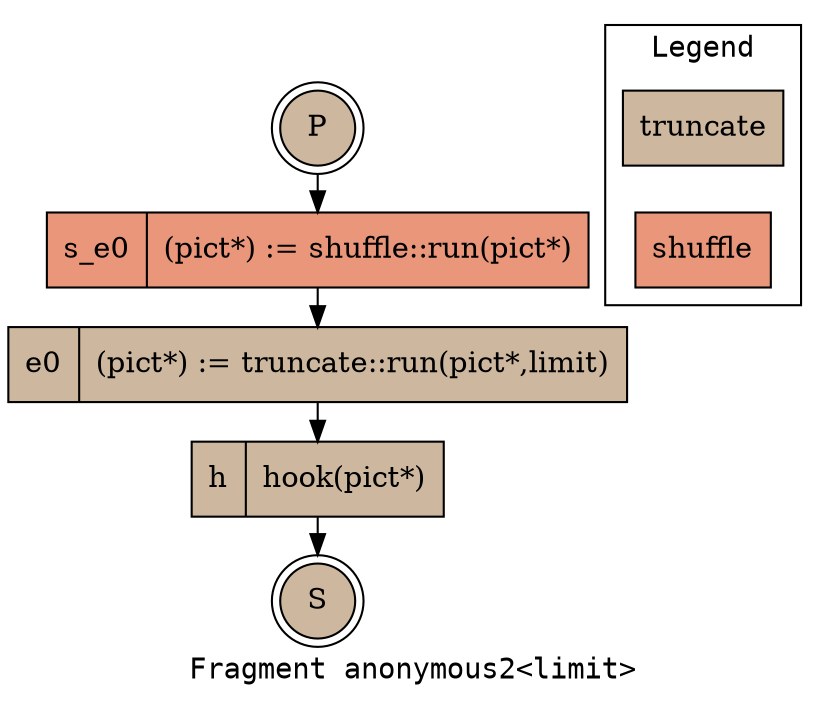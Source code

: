 digraph anonymous2 {
  fontname=Courier;
  node [shape=record];
  edge [fontname=Courier];
label="Fragment anonymous2<limit>"
  anonymous2_preds [label="P", shape=doublecircle, style=filled, fillcolor="bisque3"];
  anonymous2_succs [label="S", shape=doublecircle, style=filled, fillcolor="bisque3"];
  anonymous2_s_e0 [label="s_e0|(pict*) := shuffle::run(pict*)",style=filled, fillcolor="darksalmon"];
  anonymous2_e0 [label="e0|(pict*) := truncate::run(pict*,limit)", style=filled, fillcolor="bisque3"];
  anonymous2_h [label="h|hook(pict*)", style=filled, fillcolor="bisque3"];
  anonymous2_preds -> anonymous2_s_e0 ;
  anonymous2_s_e0 -> anonymous2_e0 ;
  anonymous2_e0 -> anonymous2_h ;
  anonymous2_h -> anonymous2_succs ;

subgraph cluster_legend {
          label = "Legend";
          ranksep=0.02;
	  t [label="truncate", style=filled, fillcolor="bisque3"];
	  s [label="shuffle", style=filled, fillcolor="darksalmon"];
	  t -> s [style="invis",arrowsize=0];
  }
  
} 
